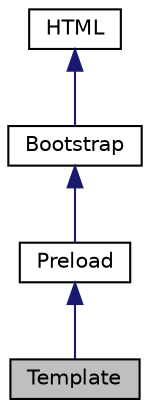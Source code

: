 digraph "Template"
{
  edge [fontname="Helvetica",fontsize="10",labelfontname="Helvetica",labelfontsize="10"];
  node [fontname="Helvetica",fontsize="10",shape=record];
  Node4 [label="Template",height=0.2,width=0.4,color="black", fillcolor="grey75", style="filled", fontcolor="black"];
  Node5 -> Node4 [dir="back",color="midnightblue",fontsize="10",style="solid",fontname="Helvetica"];
  Node5 [label="Preload",height=0.2,width=0.4,color="black", fillcolor="white", style="filled",URL="$class_w_a_f_f_l_e_1_1_framework_1_1_i_o_1_1_preload.html"];
  Node6 -> Node5 [dir="back",color="midnightblue",fontsize="10",style="solid",fontname="Helvetica"];
  Node6 [label="Bootstrap",height=0.2,width=0.4,color="black", fillcolor="white", style="filled",URL="$class_w_a_f_f_l_e_1_1_framework_1_1_engines_1_1_bootstrap.html"];
  Node7 -> Node6 [dir="back",color="midnightblue",fontsize="10",style="solid",fontname="Helvetica"];
  Node7 [label="HTML",height=0.2,width=0.4,color="black", fillcolor="white", style="filled",URL="$class_w_a_f_f_l_e_1_1_framework_1_1_engines_1_1_h_t_m_l.html"];
}
